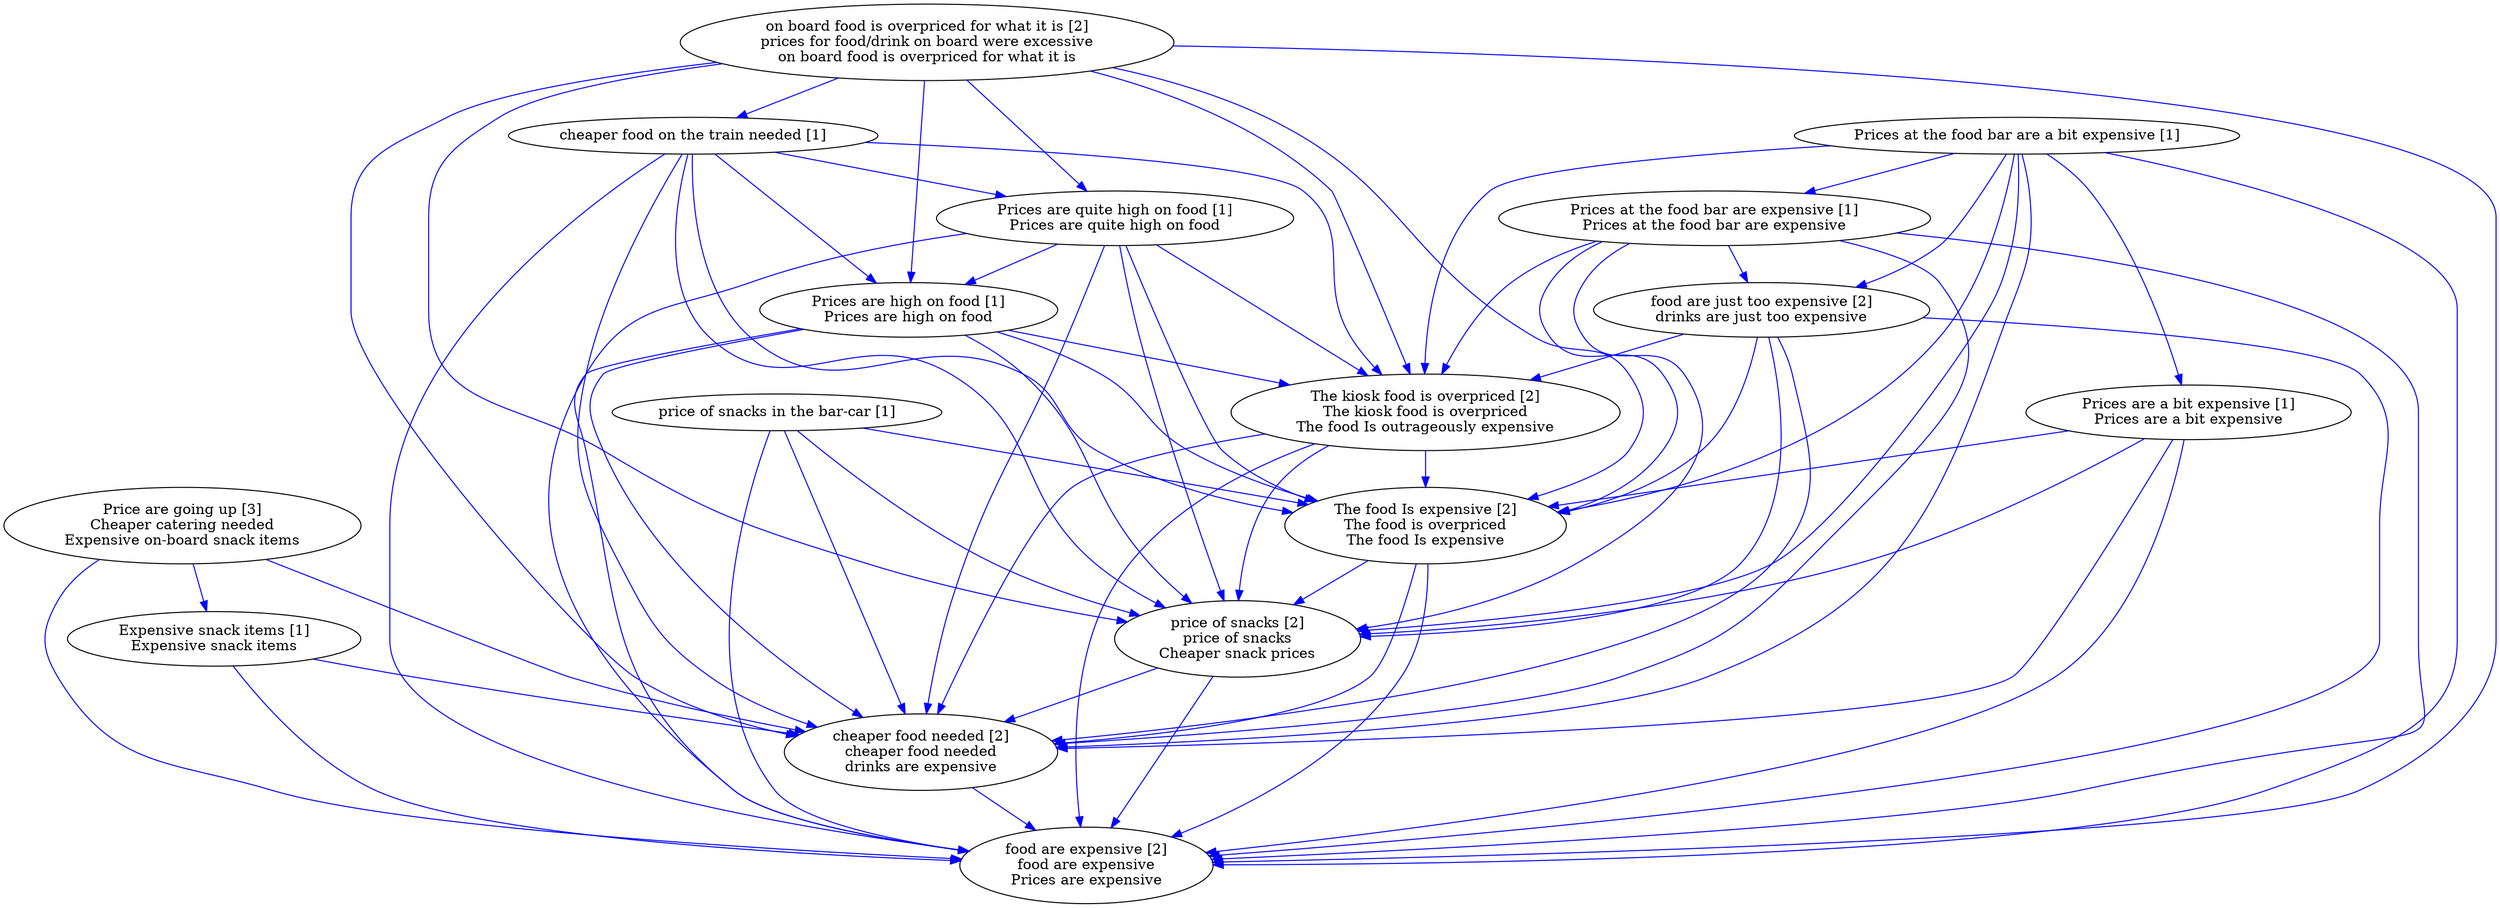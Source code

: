 digraph collapsedGraph {
"food are just too expensive [2]\ndrinks are just too expensive""cheaper food needed [2]\ncheaper food needed\ndrinks are expensive""food are expensive [2]\nfood are expensive\nPrices are expensive""Price are going up [3]\nCheaper catering needed\nExpensive on-board snack items""price of snacks [2]\nprice of snacks\nCheaper snack prices""on board food is overpriced for what it is [2]\nprices for food/drink on board were excessive\non board food is overpriced for what it is""The food Is expensive [2]\nThe food is overpriced\nThe food Is expensive""The kiosk food is overpriced [2]\nThe kiosk food is overpriced\nThe food Is outrageously expensive""Expensive snack items [1]\nExpensive snack items""Prices are quite high on food [1]\nPrices are quite high on food""Prices are high on food [1]\nPrices are high on food""Prices at the food bar are a bit expensive [1]""Prices at the food bar are expensive [1]\nPrices at the food bar are expensive""Prices are a bit expensive [1]\nPrices are a bit expensive""cheaper food on the train needed [1]""price of snacks in the bar-car [1]""The kiosk food is overpriced [2]\nThe kiosk food is overpriced\nThe food Is outrageously expensive" -> "The food Is expensive [2]\nThe food is overpriced\nThe food Is expensive" [color=blue]
"The kiosk food is overpriced [2]\nThe kiosk food is overpriced\nThe food Is outrageously expensive" -> "cheaper food needed [2]\ncheaper food needed\ndrinks are expensive" [color=blue]
"on board food is overpriced for what it is [2]\nprices for food/drink on board were excessive\non board food is overpriced for what it is" -> "The kiosk food is overpriced [2]\nThe kiosk food is overpriced\nThe food Is outrageously expensive" [color=blue]
"price of snacks [2]\nprice of snacks\nCheaper snack prices" -> "food are expensive [2]\nfood are expensive\nPrices are expensive" [color=blue]
"Prices are quite high on food [1]\nPrices are quite high on food" -> "The kiosk food is overpriced [2]\nThe kiosk food is overpriced\nThe food Is outrageously expensive" [color=blue]
"Prices are quite high on food [1]\nPrices are quite high on food" -> "food are expensive [2]\nfood are expensive\nPrices are expensive" [color=blue]
"The kiosk food is overpriced [2]\nThe kiosk food is overpriced\nThe food Is outrageously expensive" -> "food are expensive [2]\nfood are expensive\nPrices are expensive" [color=blue]
"Prices are quite high on food [1]\nPrices are quite high on food" -> "cheaper food needed [2]\ncheaper food needed\ndrinks are expensive" [color=blue]
"cheaper food on the train needed [1]" -> "The food Is expensive [2]\nThe food is overpriced\nThe food Is expensive" [color=blue]
"Prices are quite high on food [1]\nPrices are quite high on food" -> "The food Is expensive [2]\nThe food is overpriced\nThe food Is expensive" [color=blue]
"Prices are quite high on food [1]\nPrices are quite high on food" -> "price of snacks [2]\nprice of snacks\nCheaper snack prices" [color=blue]
"cheaper food on the train needed [1]" -> "price of snacks [2]\nprice of snacks\nCheaper snack prices" [color=blue]
"price of snacks [2]\nprice of snacks\nCheaper snack prices" -> "cheaper food needed [2]\ncheaper food needed\ndrinks are expensive" [color=blue]
"cheaper food on the train needed [1]" -> "The kiosk food is overpriced [2]\nThe kiosk food is overpriced\nThe food Is outrageously expensive" [color=blue]
"Prices are a bit expensive [1]\nPrices are a bit expensive" -> "food are expensive [2]\nfood are expensive\nPrices are expensive" [color=blue]
"The kiosk food is overpriced [2]\nThe kiosk food is overpriced\nThe food Is outrageously expensive" -> "price of snacks [2]\nprice of snacks\nCheaper snack prices" [color=blue]
"Price are going up [3]\nCheaper catering needed\nExpensive on-board snack items" -> "Expensive snack items [1]\nExpensive snack items" [color=blue]
"The food Is expensive [2]\nThe food is overpriced\nThe food Is expensive" -> "food are expensive [2]\nfood are expensive\nPrices are expensive" [color=blue]
"on board food is overpriced for what it is [2]\nprices for food/drink on board were excessive\non board food is overpriced for what it is" -> "Prices are quite high on food [1]\nPrices are quite high on food" [color=blue]
"on board food is overpriced for what it is [2]\nprices for food/drink on board were excessive\non board food is overpriced for what it is" -> "The food Is expensive [2]\nThe food is overpriced\nThe food Is expensive" [color=blue]
"Prices are a bit expensive [1]\nPrices are a bit expensive" -> "The food Is expensive [2]\nThe food is overpriced\nThe food Is expensive" [color=blue]
"Prices are a bit expensive [1]\nPrices are a bit expensive" -> "price of snacks [2]\nprice of snacks\nCheaper snack prices" [color=blue]
"The food Is expensive [2]\nThe food is overpriced\nThe food Is expensive" -> "cheaper food needed [2]\ncheaper food needed\ndrinks are expensive" [color=blue]
"on board food is overpriced for what it is [2]\nprices for food/drink on board were excessive\non board food is overpriced for what it is" -> "cheaper food needed [2]\ncheaper food needed\ndrinks are expensive" [color=blue]
"price of snacks in the bar-car [1]" -> "cheaper food needed [2]\ncheaper food needed\ndrinks are expensive" [color=blue]
"Prices at the food bar are expensive [1]\nPrices at the food bar are expensive" -> "price of snacks [2]\nprice of snacks\nCheaper snack prices" [color=blue]
"Prices at the food bar are expensive [1]\nPrices at the food bar are expensive" -> "cheaper food needed [2]\ncheaper food needed\ndrinks are expensive" [color=blue]
"Price are going up [3]\nCheaper catering needed\nExpensive on-board snack items" -> "cheaper food needed [2]\ncheaper food needed\ndrinks are expensive" [color=blue]
"Prices at the food bar are expensive [1]\nPrices at the food bar are expensive" -> "The kiosk food is overpriced [2]\nThe kiosk food is overpriced\nThe food Is outrageously expensive" [color=blue]
"price of snacks in the bar-car [1]" -> "The food Is expensive [2]\nThe food is overpriced\nThe food Is expensive" [color=blue]
"price of snacks in the bar-car [1]" -> "price of snacks [2]\nprice of snacks\nCheaper snack prices" [color=blue]
"Price are going up [3]\nCheaper catering needed\nExpensive on-board snack items" -> "food are expensive [2]\nfood are expensive\nPrices are expensive" [color=blue]
"food are just too expensive [2]\ndrinks are just too expensive" -> "price of snacks [2]\nprice of snacks\nCheaper snack prices" [color=blue]
"Prices at the food bar are expensive [1]\nPrices at the food bar are expensive" -> "The food Is expensive [2]\nThe food is overpriced\nThe food Is expensive" [color=blue]
"Prices at the food bar are expensive [1]\nPrices at the food bar are expensive" -> "food are just too expensive [2]\ndrinks are just too expensive" [color=blue]
"Prices at the food bar are expensive [1]\nPrices at the food bar are expensive" -> "food are expensive [2]\nfood are expensive\nPrices are expensive" [color=blue]
"Prices at the food bar are a bit expensive [1]" -> "price of snacks [2]\nprice of snacks\nCheaper snack prices" [color=blue]
"food are just too expensive [2]\ndrinks are just too expensive" -> "The food Is expensive [2]\nThe food is overpriced\nThe food Is expensive" [color=blue]
"Prices at the food bar are a bit expensive [1]" -> "food are expensive [2]\nfood are expensive\nPrices are expensive" [color=blue]
"Prices at the food bar are a bit expensive [1]" -> "The food Is expensive [2]\nThe food is overpriced\nThe food Is expensive" [color=blue]
"Prices at the food bar are a bit expensive [1]" -> "food are just too expensive [2]\ndrinks are just too expensive" [color=blue]
"on board food is overpriced for what it is [2]\nprices for food/drink on board were excessive\non board food is overpriced for what it is" -> "Prices are high on food [1]\nPrices are high on food" [color=blue]
"on board food is overpriced for what it is [2]\nprices for food/drink on board were excessive\non board food is overpriced for what it is" -> "cheaper food on the train needed [1]" [color=blue]
"The food Is expensive [2]\nThe food is overpriced\nThe food Is expensive" -> "price of snacks [2]\nprice of snacks\nCheaper snack prices" [color=blue]
"cheaper food on the train needed [1]" -> "cheaper food needed [2]\ncheaper food needed\ndrinks are expensive" [color=blue]
"food are just too expensive [2]\ndrinks are just too expensive" -> "food are expensive [2]\nfood are expensive\nPrices are expensive" [color=blue]
"food are just too expensive [2]\ndrinks are just too expensive" -> "The kiosk food is overpriced [2]\nThe kiosk food is overpriced\nThe food Is outrageously expensive" [color=blue]
"cheaper food on the train needed [1]" -> "food are expensive [2]\nfood are expensive\nPrices are expensive" [color=blue]
"cheaper food needed [2]\ncheaper food needed\ndrinks are expensive" -> "food are expensive [2]\nfood are expensive\nPrices are expensive" [color=blue]
"food are just too expensive [2]\ndrinks are just too expensive" -> "cheaper food needed [2]\ncheaper food needed\ndrinks are expensive" [color=blue]
"cheaper food on the train needed [1]" -> "Prices are quite high on food [1]\nPrices are quite high on food" [color=blue]
"cheaper food on the train needed [1]" -> "Prices are high on food [1]\nPrices are high on food" [color=blue]
"Prices are a bit expensive [1]\nPrices are a bit expensive" -> "cheaper food needed [2]\ncheaper food needed\ndrinks are expensive" [color=blue]
"Prices at the food bar are a bit expensive [1]" -> "cheaper food needed [2]\ncheaper food needed\ndrinks are expensive" [color=blue]
"Prices are high on food [1]\nPrices are high on food" -> "The food Is expensive [2]\nThe food is overpriced\nThe food Is expensive" [color=blue]
"Prices are high on food [1]\nPrices are high on food" -> "The kiosk food is overpriced [2]\nThe kiosk food is overpriced\nThe food Is outrageously expensive" [color=blue]
"Prices are high on food [1]\nPrices are high on food" -> "food are expensive [2]\nfood are expensive\nPrices are expensive" [color=blue]
"on board food is overpriced for what it is [2]\nprices for food/drink on board were excessive\non board food is overpriced for what it is" -> "food are expensive [2]\nfood are expensive\nPrices are expensive" [color=blue]
"Prices are high on food [1]\nPrices are high on food" -> "cheaper food needed [2]\ncheaper food needed\ndrinks are expensive" [color=blue]
"on board food is overpriced for what it is [2]\nprices for food/drink on board were excessive\non board food is overpriced for what it is" -> "price of snacks [2]\nprice of snacks\nCheaper snack prices" [color=blue]
"Prices at the food bar are a bit expensive [1]" -> "The kiosk food is overpriced [2]\nThe kiosk food is overpriced\nThe food Is outrageously expensive" [color=blue]
"Prices are high on food [1]\nPrices are high on food" -> "price of snacks [2]\nprice of snacks\nCheaper snack prices" [color=blue]
"Expensive snack items [1]\nExpensive snack items" -> "cheaper food needed [2]\ncheaper food needed\ndrinks are expensive" [color=blue]
"Expensive snack items [1]\nExpensive snack items" -> "food are expensive [2]\nfood are expensive\nPrices are expensive" [color=blue]
"price of snacks in the bar-car [1]" -> "food are expensive [2]\nfood are expensive\nPrices are expensive" [color=blue]
"Prices are quite high on food [1]\nPrices are quite high on food" -> "Prices are high on food [1]\nPrices are high on food" [color=blue]
"Prices at the food bar are a bit expensive [1]" -> "Prices at the food bar are expensive [1]\nPrices at the food bar are expensive" [color=blue]
"Prices at the food bar are a bit expensive [1]" -> "Prices are a bit expensive [1]\nPrices are a bit expensive" [color=blue]
}